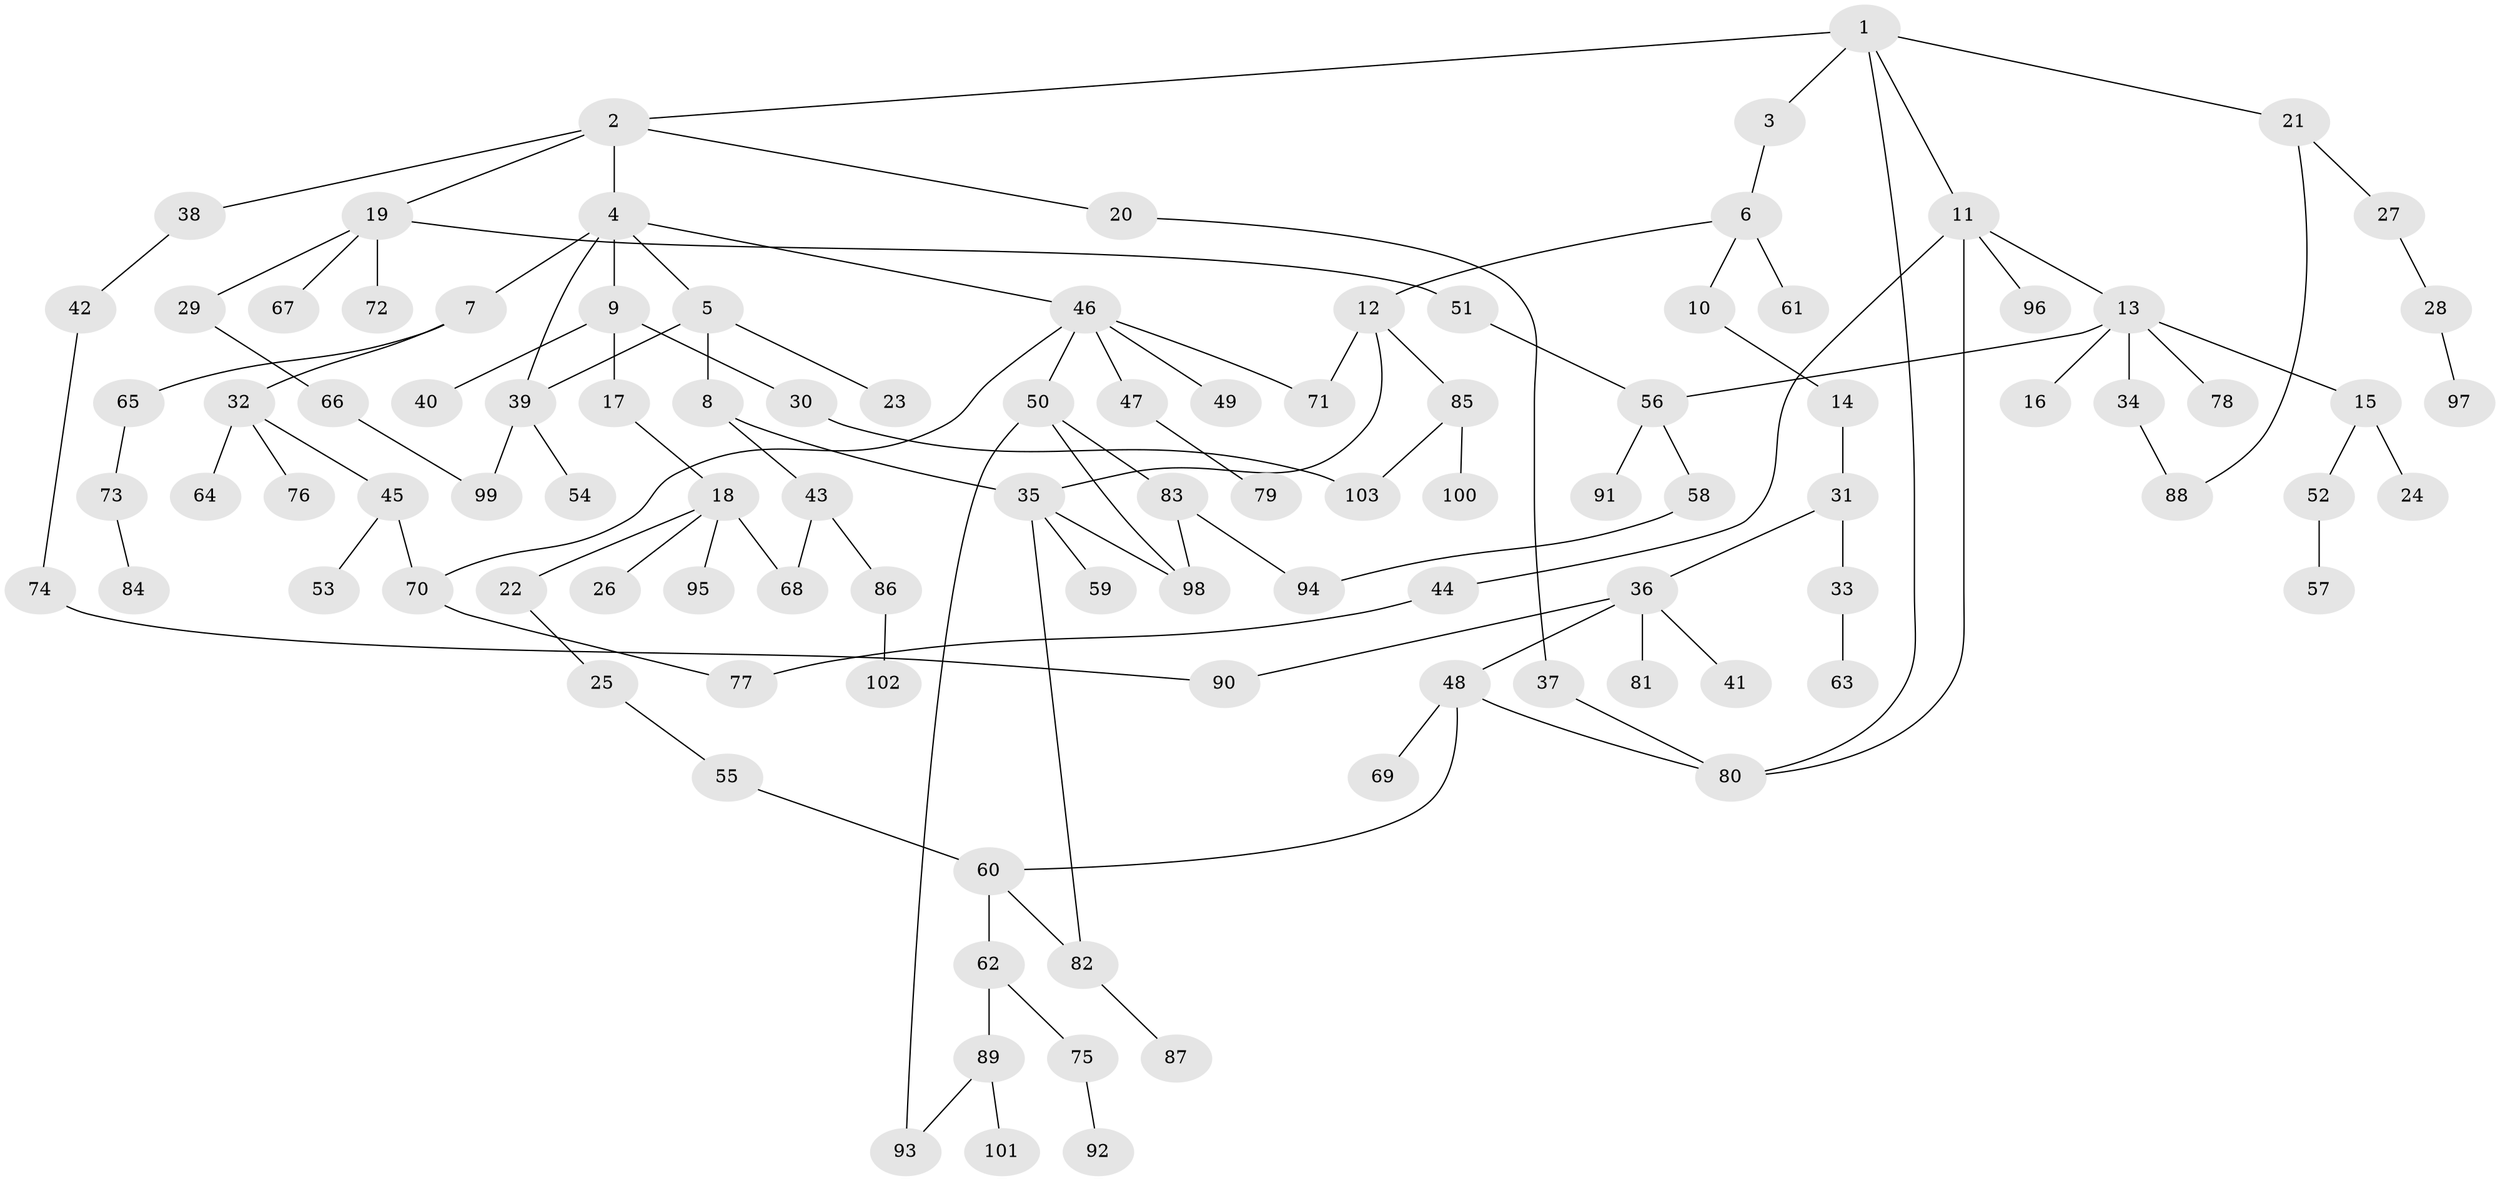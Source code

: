 // Generated by graph-tools (version 1.1) at 2025/25/03/09/25 03:25:25]
// undirected, 103 vertices, 122 edges
graph export_dot {
graph [start="1"]
  node [color=gray90,style=filled];
  1;
  2;
  3;
  4;
  5;
  6;
  7;
  8;
  9;
  10;
  11;
  12;
  13;
  14;
  15;
  16;
  17;
  18;
  19;
  20;
  21;
  22;
  23;
  24;
  25;
  26;
  27;
  28;
  29;
  30;
  31;
  32;
  33;
  34;
  35;
  36;
  37;
  38;
  39;
  40;
  41;
  42;
  43;
  44;
  45;
  46;
  47;
  48;
  49;
  50;
  51;
  52;
  53;
  54;
  55;
  56;
  57;
  58;
  59;
  60;
  61;
  62;
  63;
  64;
  65;
  66;
  67;
  68;
  69;
  70;
  71;
  72;
  73;
  74;
  75;
  76;
  77;
  78;
  79;
  80;
  81;
  82;
  83;
  84;
  85;
  86;
  87;
  88;
  89;
  90;
  91;
  92;
  93;
  94;
  95;
  96;
  97;
  98;
  99;
  100;
  101;
  102;
  103;
  1 -- 2;
  1 -- 3;
  1 -- 11;
  1 -- 21;
  1 -- 80;
  2 -- 4;
  2 -- 19;
  2 -- 20;
  2 -- 38;
  3 -- 6;
  4 -- 5;
  4 -- 7;
  4 -- 9;
  4 -- 39;
  4 -- 46;
  5 -- 8;
  5 -- 23;
  5 -- 39;
  6 -- 10;
  6 -- 12;
  6 -- 61;
  7 -- 32;
  7 -- 65;
  8 -- 35;
  8 -- 43;
  9 -- 17;
  9 -- 30;
  9 -- 40;
  10 -- 14;
  11 -- 13;
  11 -- 44;
  11 -- 96;
  11 -- 80;
  12 -- 71;
  12 -- 85;
  12 -- 35;
  13 -- 15;
  13 -- 16;
  13 -- 34;
  13 -- 78;
  13 -- 56;
  14 -- 31;
  15 -- 24;
  15 -- 52;
  17 -- 18;
  18 -- 22;
  18 -- 26;
  18 -- 68;
  18 -- 95;
  19 -- 29;
  19 -- 51;
  19 -- 67;
  19 -- 72;
  20 -- 37;
  21 -- 27;
  21 -- 88;
  22 -- 25;
  25 -- 55;
  27 -- 28;
  28 -- 97;
  29 -- 66;
  30 -- 103;
  31 -- 33;
  31 -- 36;
  32 -- 45;
  32 -- 64;
  32 -- 76;
  33 -- 63;
  34 -- 88;
  35 -- 59;
  35 -- 82;
  35 -- 98;
  36 -- 41;
  36 -- 48;
  36 -- 81;
  36 -- 90;
  37 -- 80;
  38 -- 42;
  39 -- 54;
  39 -- 99;
  42 -- 74;
  43 -- 86;
  43 -- 68;
  44 -- 77;
  45 -- 53;
  45 -- 70;
  46 -- 47;
  46 -- 49;
  46 -- 50;
  46 -- 70;
  46 -- 71;
  47 -- 79;
  48 -- 60;
  48 -- 69;
  48 -- 80;
  50 -- 83;
  50 -- 93;
  50 -- 98;
  51 -- 56;
  52 -- 57;
  55 -- 60;
  56 -- 58;
  56 -- 91;
  58 -- 94;
  60 -- 62;
  60 -- 82;
  62 -- 75;
  62 -- 89;
  65 -- 73;
  66 -- 99;
  70 -- 77;
  73 -- 84;
  74 -- 90;
  75 -- 92;
  82 -- 87;
  83 -- 94;
  83 -- 98;
  85 -- 100;
  85 -- 103;
  86 -- 102;
  89 -- 101;
  89 -- 93;
}
